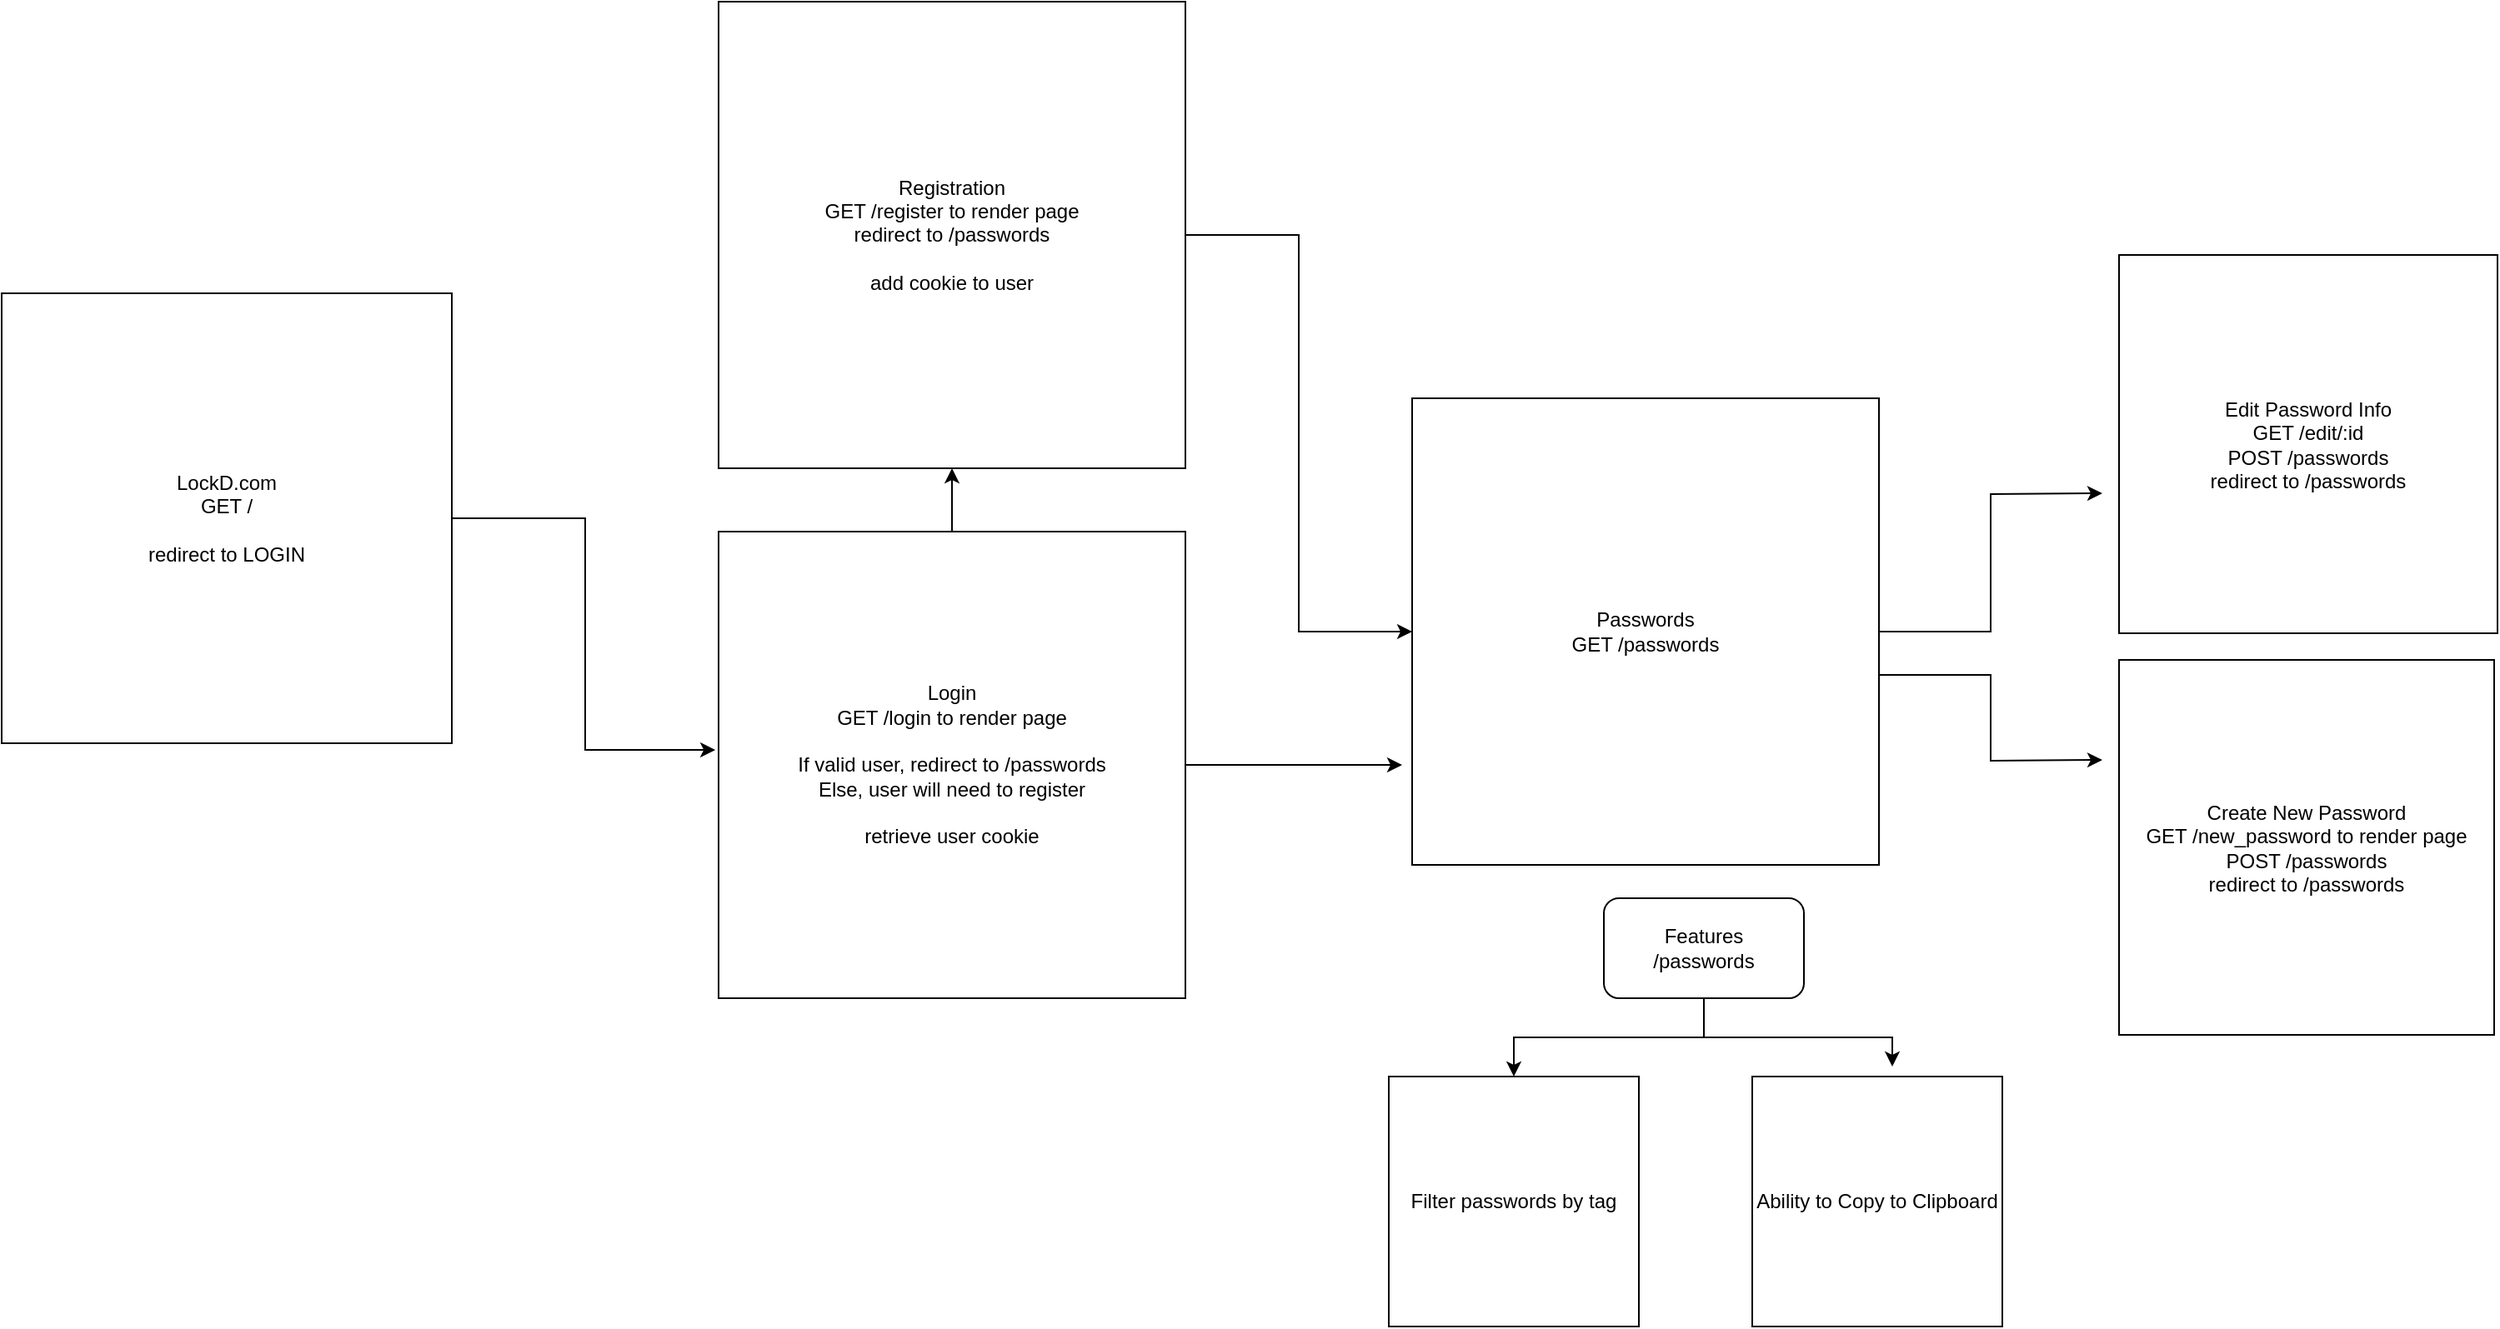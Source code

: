<mxfile version="17.4.2" type="github">
  <diagram id="pFCNv6qWyvuNaX6p0-6D" name="Page-1">
    <mxGraphModel dx="1847" dy="882" grid="1" gridSize="10" guides="1" tooltips="1" connect="1" arrows="1" fold="1" page="1" pageScale="1" pageWidth="1600" pageHeight="1200" math="0" shadow="0">
      <root>
        <mxCell id="0" />
        <mxCell id="1" parent="0" />
        <mxCell id="RI68PjMo5xv4oiC3jsUr-17" style="edgeStyle=orthogonalEdgeStyle;rounded=0;orthogonalLoop=1;jettySize=auto;html=1;entryX=-0.007;entryY=0.468;entryDx=0;entryDy=0;entryPerimeter=0;" parent="1" source="p9TP2nX3cPYLfcKiRHec-1" target="RI68PjMo5xv4oiC3jsUr-16" edge="1">
          <mxGeometry relative="1" as="geometry" />
        </mxCell>
        <mxCell id="p9TP2nX3cPYLfcKiRHec-1" value="LockD.com&lt;br&gt;GET /&lt;br&gt;&lt;br&gt;redirect to LOGIN&lt;br&gt;" style="whiteSpace=wrap;html=1;aspect=fixed;" parent="1" vertex="1">
          <mxGeometry x="50" y="250" width="270" height="270" as="geometry" />
        </mxCell>
        <mxCell id="RI68PjMo5xv4oiC3jsUr-8" style="edgeStyle=orthogonalEdgeStyle;rounded=0;orthogonalLoop=1;jettySize=auto;html=1;exitX=1;exitY=0.593;exitDx=0;exitDy=0;exitPerimeter=0;" parent="1" source="RI68PjMo5xv4oiC3jsUr-3" edge="1">
          <mxGeometry relative="1" as="geometry">
            <mxPoint x="1310" y="530" as="targetPoint" />
          </mxGeometry>
        </mxCell>
        <mxCell id="aWgAUXOqw4AW1e7Bp9vN-1" style="edgeStyle=orthogonalEdgeStyle;rounded=0;orthogonalLoop=1;jettySize=auto;html=1;" edge="1" parent="1" source="RI68PjMo5xv4oiC3jsUr-3">
          <mxGeometry relative="1" as="geometry">
            <mxPoint x="1310" y="370" as="targetPoint" />
          </mxGeometry>
        </mxCell>
        <mxCell id="RI68PjMo5xv4oiC3jsUr-3" value="Passwords&lt;br&gt;GET /passwords" style="whiteSpace=wrap;html=1;aspect=fixed;" parent="1" vertex="1">
          <mxGeometry x="896" y="313" width="280" height="280" as="geometry" />
        </mxCell>
        <mxCell id="RI68PjMo5xv4oiC3jsUr-19" style="edgeStyle=orthogonalEdgeStyle;rounded=0;orthogonalLoop=1;jettySize=auto;html=1;" parent="1" source="RI68PjMo5xv4oiC3jsUr-4" target="RI68PjMo5xv4oiC3jsUr-3" edge="1">
          <mxGeometry relative="1" as="geometry" />
        </mxCell>
        <mxCell id="RI68PjMo5xv4oiC3jsUr-4" value="Registration&lt;br&gt;GET /register to render page&lt;br&gt;redirect to /passwords&lt;br&gt;&lt;br&gt;add cookie to user" style="whiteSpace=wrap;html=1;aspect=fixed;" parent="1" vertex="1">
          <mxGeometry x="480" y="75" width="280" height="280" as="geometry" />
        </mxCell>
        <mxCell id="RI68PjMo5xv4oiC3jsUr-6" value="Create New Password&lt;br&gt;GET /new_password to render page&lt;br&gt;POST /passwords&lt;br&gt;redirect to /passwords" style="whiteSpace=wrap;html=1;aspect=fixed;" parent="1" vertex="1">
          <mxGeometry x="1320" y="470" width="225" height="225" as="geometry" />
        </mxCell>
        <mxCell id="RI68PjMo5xv4oiC3jsUr-7" value="Edit Password Info&lt;br&gt;GET /edit/:id&lt;br&gt;POST /passwords&lt;br&gt;redirect to /passwords" style="whiteSpace=wrap;html=1;aspect=fixed;" parent="1" vertex="1">
          <mxGeometry x="1320" y="227" width="227" height="227" as="geometry" />
        </mxCell>
        <mxCell id="RI68PjMo5xv4oiC3jsUr-9" value="Ability to Copy to Clipboard" style="whiteSpace=wrap;html=1;aspect=fixed;" parent="1" vertex="1">
          <mxGeometry x="1100" y="720" width="150" height="150" as="geometry" />
        </mxCell>
        <mxCell id="RI68PjMo5xv4oiC3jsUr-10" value="Filter passwords by tag" style="whiteSpace=wrap;html=1;aspect=fixed;" parent="1" vertex="1">
          <mxGeometry x="882" y="720" width="150" height="150" as="geometry" />
        </mxCell>
        <mxCell id="RI68PjMo5xv4oiC3jsUr-13" style="edgeStyle=orthogonalEdgeStyle;rounded=0;orthogonalLoop=1;jettySize=auto;html=1;entryX=0.56;entryY=-0.04;entryDx=0;entryDy=0;entryPerimeter=0;" parent="1" source="RI68PjMo5xv4oiC3jsUr-12" target="RI68PjMo5xv4oiC3jsUr-9" edge="1">
          <mxGeometry relative="1" as="geometry" />
        </mxCell>
        <mxCell id="RI68PjMo5xv4oiC3jsUr-15" style="edgeStyle=orthogonalEdgeStyle;rounded=0;orthogonalLoop=1;jettySize=auto;html=1;" parent="1" source="RI68PjMo5xv4oiC3jsUr-12" target="RI68PjMo5xv4oiC3jsUr-10" edge="1">
          <mxGeometry relative="1" as="geometry" />
        </mxCell>
        <mxCell id="RI68PjMo5xv4oiC3jsUr-12" value="Features&lt;br&gt;/passwords" style="rounded=1;whiteSpace=wrap;html=1;" parent="1" vertex="1">
          <mxGeometry x="1011" y="613" width="120" height="60" as="geometry" />
        </mxCell>
        <mxCell id="RI68PjMo5xv4oiC3jsUr-18" style="edgeStyle=orthogonalEdgeStyle;rounded=0;orthogonalLoop=1;jettySize=auto;html=1;" parent="1" source="RI68PjMo5xv4oiC3jsUr-16" edge="1">
          <mxGeometry relative="1" as="geometry">
            <mxPoint x="890" y="533" as="targetPoint" />
          </mxGeometry>
        </mxCell>
        <mxCell id="1KIEcYsJ3rfPeW1MCFRo-2" value="" style="edgeStyle=orthogonalEdgeStyle;rounded=0;orthogonalLoop=1;jettySize=auto;html=1;" parent="1" source="RI68PjMo5xv4oiC3jsUr-16" target="RI68PjMo5xv4oiC3jsUr-4" edge="1">
          <mxGeometry relative="1" as="geometry" />
        </mxCell>
        <mxCell id="RI68PjMo5xv4oiC3jsUr-16" value="Login&lt;br&gt;GET /login to render page&lt;br&gt;&lt;br&gt;If valid user, redirect to /passwords&lt;br&gt;Else, user will need to register&lt;br&gt;&lt;br&gt;retrieve user cookie" style="whiteSpace=wrap;html=1;aspect=fixed;" parent="1" vertex="1">
          <mxGeometry x="480" y="393" width="280" height="280" as="geometry" />
        </mxCell>
      </root>
    </mxGraphModel>
  </diagram>
</mxfile>
